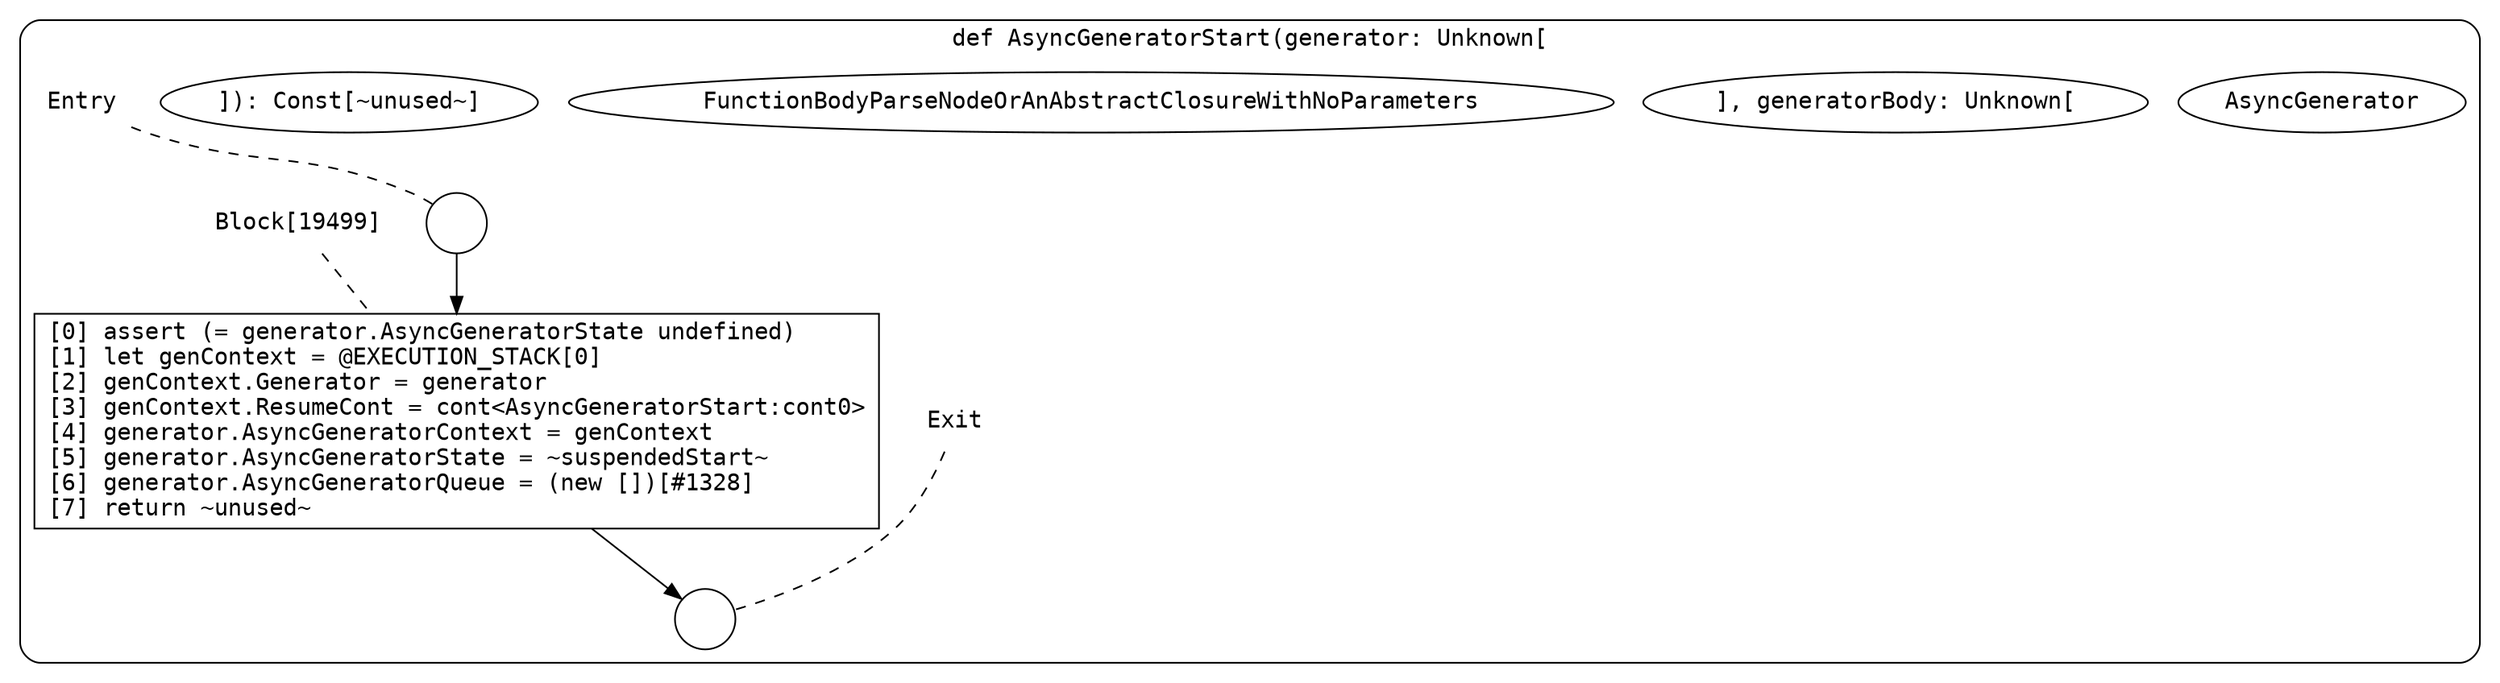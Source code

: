 digraph {
  graph [fontname = "Consolas"]
  node [fontname = "Consolas"]
  edge [fontname = "Consolas"]
  subgraph cluster2627 {
    label = "def AsyncGeneratorStart(generator: Unknown["AsyncGenerator"], generatorBody: Unknown["FunctionBodyParseNodeOrAnAbstractClosureWithNoParameters"]): Const[~unused~]"
    style = rounded
    cluster2627_entry_name [shape=none, label=<<font color="black">Entry</font>>]
    cluster2627_entry_name -> cluster2627_entry [arrowhead=none, color="black", style=dashed]
    cluster2627_entry [shape=circle label=" " color="black" fillcolor="white" style=filled]
    cluster2627_entry -> node19499 [color="black"]
    cluster2627_exit_name [shape=none, label=<<font color="black">Exit</font>>]
    cluster2627_exit_name -> cluster2627_exit [arrowhead=none, color="black", style=dashed]
    cluster2627_exit [shape=circle label=" " color="black" fillcolor="white" style=filled]
    node19499_name [shape=none, label=<<font color="black">Block[19499]</font>>]
    node19499_name -> node19499 [arrowhead=none, color="black", style=dashed]
    node19499 [shape=box, label=<<font color="black">[0] assert (= generator.AsyncGeneratorState undefined)<BR ALIGN="LEFT"/>[1] let genContext = @EXECUTION_STACK[0]<BR ALIGN="LEFT"/>[2] genContext.Generator = generator<BR ALIGN="LEFT"/>[3] genContext.ResumeCont = cont&lt;AsyncGeneratorStart:cont0&gt;<BR ALIGN="LEFT"/>[4] generator.AsyncGeneratorContext = genContext<BR ALIGN="LEFT"/>[5] generator.AsyncGeneratorState = ~suspendedStart~<BR ALIGN="LEFT"/>[6] generator.AsyncGeneratorQueue = (new [])[#1328]<BR ALIGN="LEFT"/>[7] return ~unused~<BR ALIGN="LEFT"/></font>> color="black" fillcolor="white", style=filled]
    node19499 -> cluster2627_exit [color="black"]
  }
}